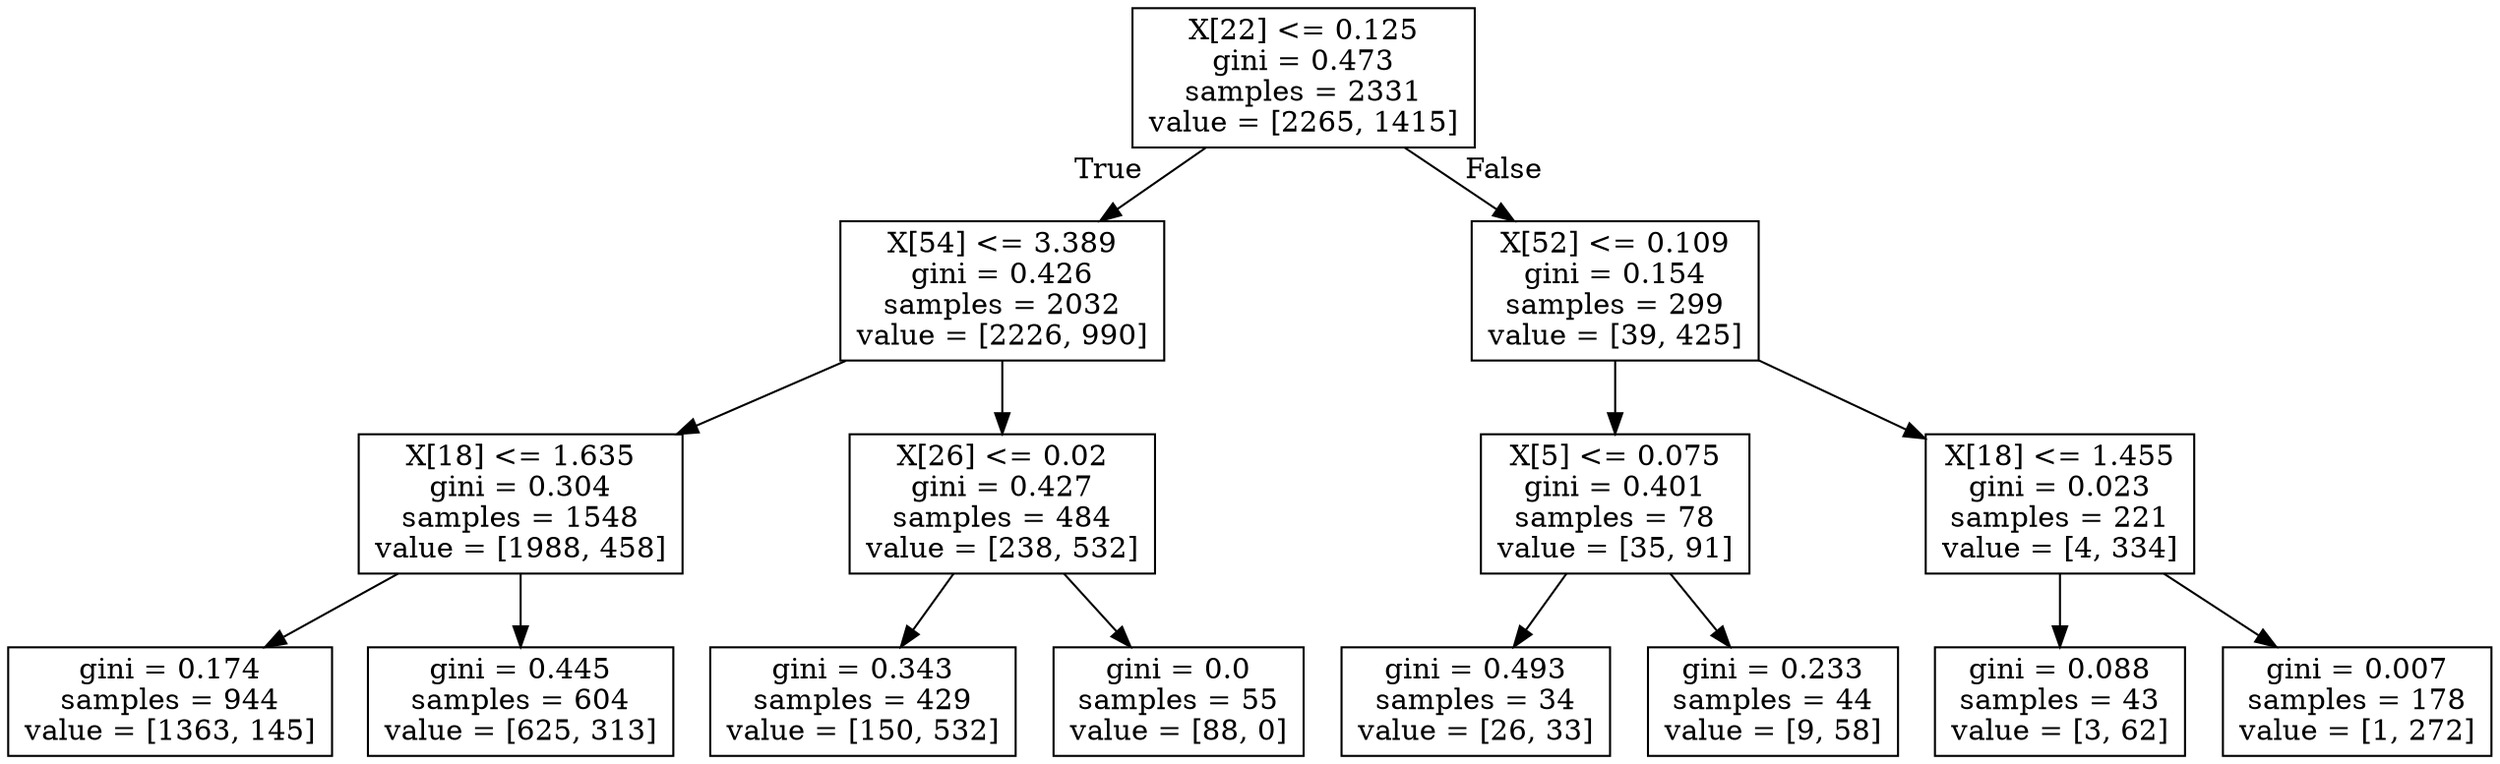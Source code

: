 digraph Tree {
node [shape=box] ;
0 [label="X[22] <= 0.125\ngini = 0.473\nsamples = 2331\nvalue = [2265, 1415]"] ;
1 [label="X[54] <= 3.389\ngini = 0.426\nsamples = 2032\nvalue = [2226, 990]"] ;
0 -> 1 [labeldistance=2.5, labelangle=45, headlabel="True"] ;
2 [label="X[18] <= 1.635\ngini = 0.304\nsamples = 1548\nvalue = [1988, 458]"] ;
1 -> 2 ;
3 [label="gini = 0.174\nsamples = 944\nvalue = [1363, 145]"] ;
2 -> 3 ;
4 [label="gini = 0.445\nsamples = 604\nvalue = [625, 313]"] ;
2 -> 4 ;
5 [label="X[26] <= 0.02\ngini = 0.427\nsamples = 484\nvalue = [238, 532]"] ;
1 -> 5 ;
6 [label="gini = 0.343\nsamples = 429\nvalue = [150, 532]"] ;
5 -> 6 ;
7 [label="gini = 0.0\nsamples = 55\nvalue = [88, 0]"] ;
5 -> 7 ;
8 [label="X[52] <= 0.109\ngini = 0.154\nsamples = 299\nvalue = [39, 425]"] ;
0 -> 8 [labeldistance=2.5, labelangle=-45, headlabel="False"] ;
9 [label="X[5] <= 0.075\ngini = 0.401\nsamples = 78\nvalue = [35, 91]"] ;
8 -> 9 ;
10 [label="gini = 0.493\nsamples = 34\nvalue = [26, 33]"] ;
9 -> 10 ;
11 [label="gini = 0.233\nsamples = 44\nvalue = [9, 58]"] ;
9 -> 11 ;
12 [label="X[18] <= 1.455\ngini = 0.023\nsamples = 221\nvalue = [4, 334]"] ;
8 -> 12 ;
13 [label="gini = 0.088\nsamples = 43\nvalue = [3, 62]"] ;
12 -> 13 ;
14 [label="gini = 0.007\nsamples = 178\nvalue = [1, 272]"] ;
12 -> 14 ;
}